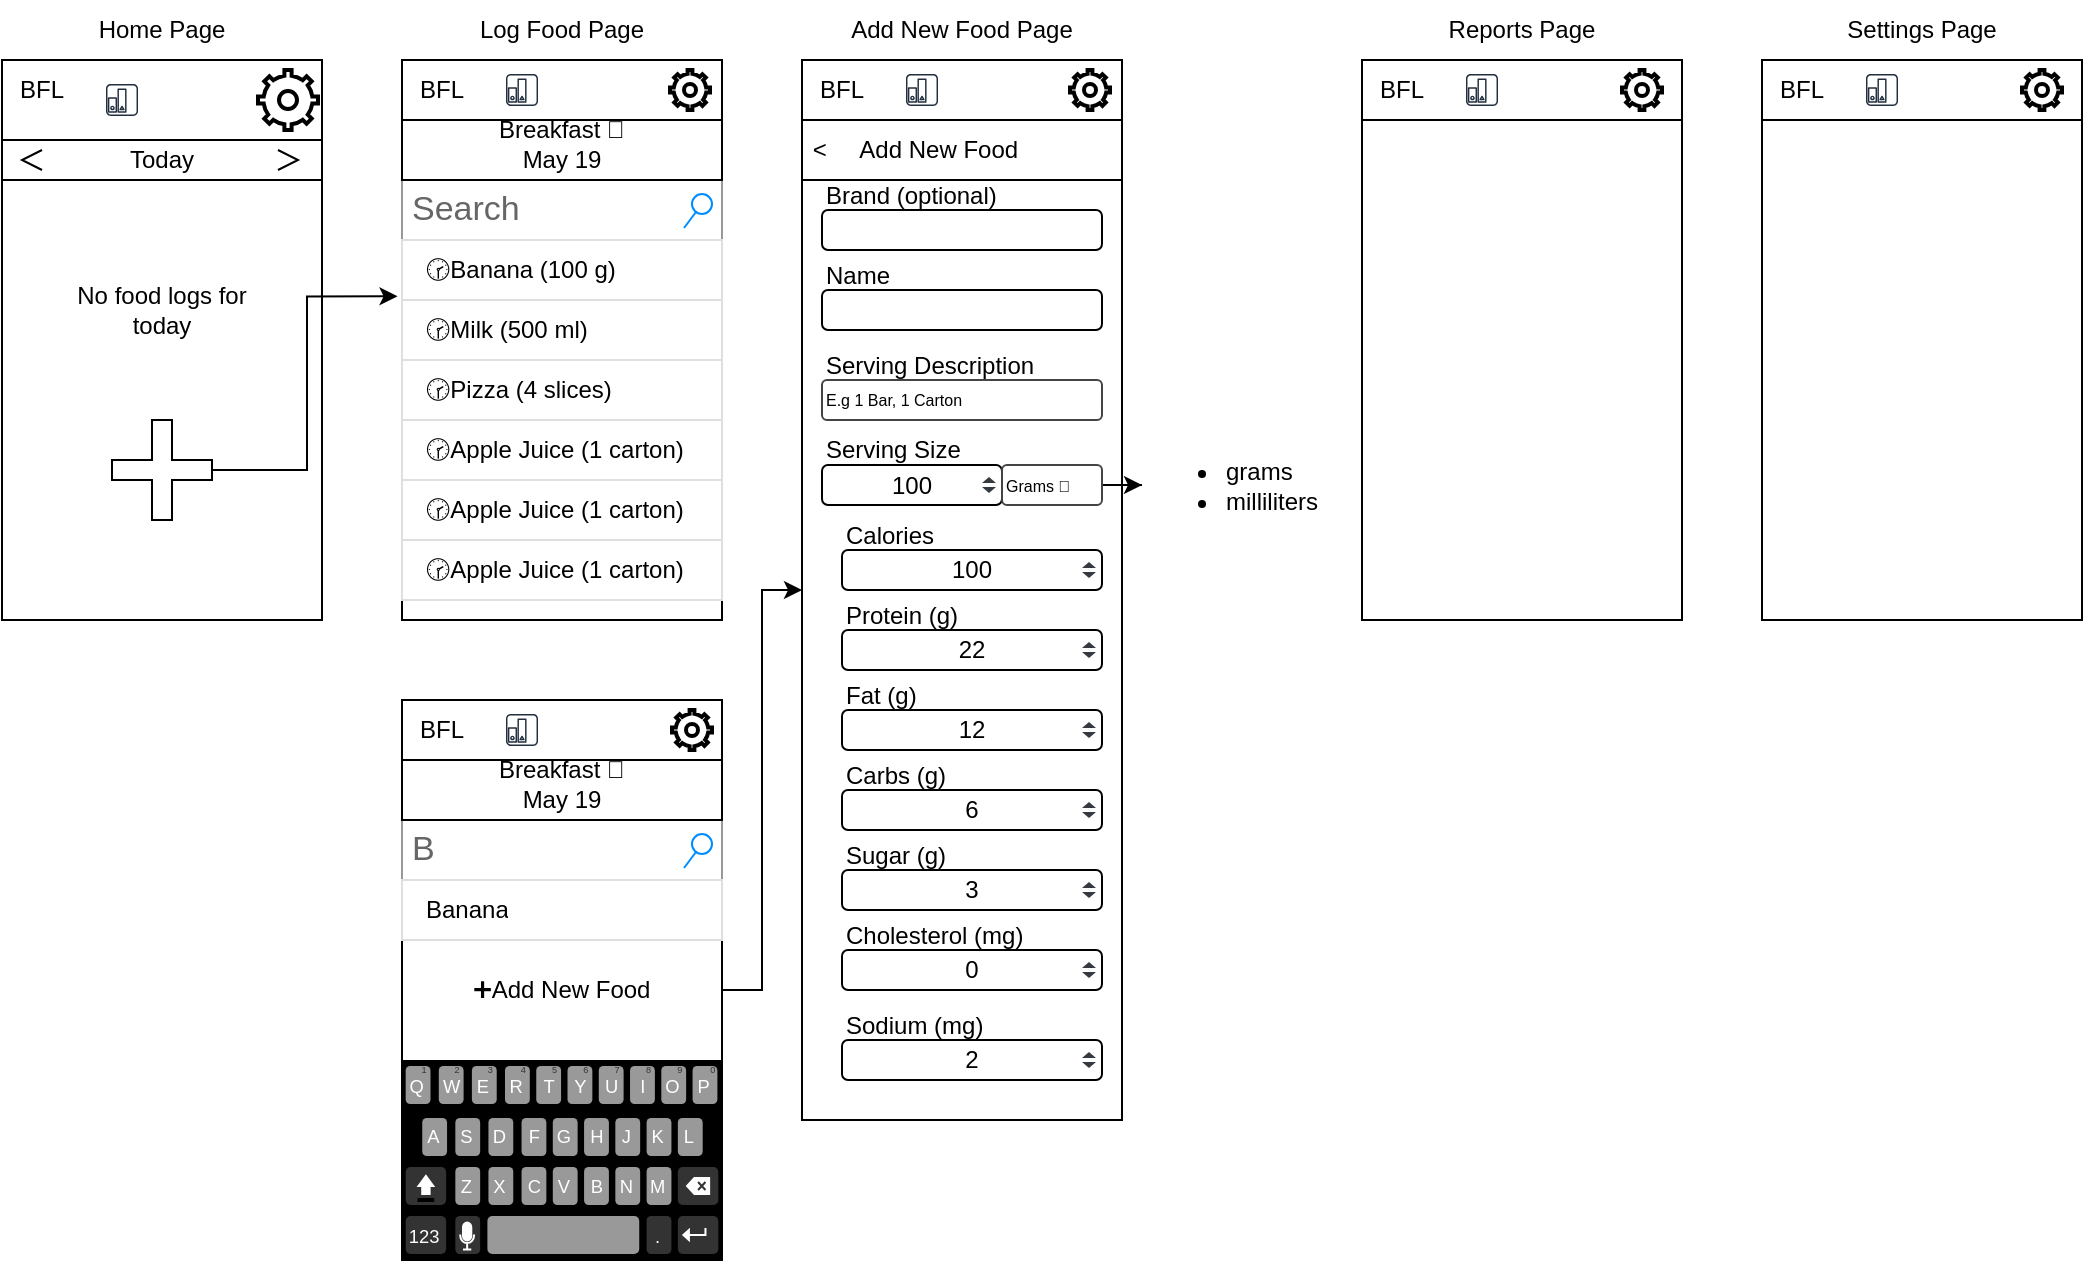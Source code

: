<mxfile version="26.2.9">
  <diagram name="Page-1" id="NwJZEkm6zoyf0KhG3ohw">
    <mxGraphModel dx="1354" dy="1007" grid="1" gridSize="10" guides="1" tooltips="1" connect="1" arrows="1" fold="1" page="1" pageScale="1" pageWidth="850" pageHeight="1100" math="0" shadow="0">
      <root>
        <mxCell id="0" />
        <mxCell id="1" parent="0" />
        <mxCell id="FZFN_ivKoZWH-NBg14Uj-1" value="" style="rounded=0;whiteSpace=wrap;html=1;" vertex="1" parent="1">
          <mxGeometry x="40" y="40" width="160" height="280" as="geometry" />
        </mxCell>
        <mxCell id="FZFN_ivKoZWH-NBg14Uj-6" value="" style="rounded=0;whiteSpace=wrap;html=1;strokeColor=default;" vertex="1" parent="1">
          <mxGeometry x="40" y="40" width="160" height="40" as="geometry" />
        </mxCell>
        <mxCell id="FZFN_ivKoZWH-NBg14Uj-7" value="" style="rounded=0;whiteSpace=wrap;html=1;" vertex="1" parent="1">
          <mxGeometry x="40" y="80" width="160" height="20" as="geometry" />
        </mxCell>
        <mxCell id="FZFN_ivKoZWH-NBg14Uj-117" value="" style="edgeStyle=orthogonalEdgeStyle;rounded=0;orthogonalLoop=1;jettySize=auto;html=1;entryX=-0.014;entryY=0.422;entryDx=0;entryDy=0;entryPerimeter=0;" edge="1" parent="1" source="FZFN_ivKoZWH-NBg14Uj-10" target="FZFN_ivKoZWH-NBg14Uj-103">
          <mxGeometry relative="1" as="geometry" />
        </mxCell>
        <mxCell id="FZFN_ivKoZWH-NBg14Uj-10" value="" style="shape=cross;whiteSpace=wrap;html=1;fillColor=light-dark(#FFFFFF,#FFFFFF);" vertex="1" parent="1">
          <mxGeometry x="95" y="220" width="50" height="50" as="geometry" />
        </mxCell>
        <mxCell id="FZFN_ivKoZWH-NBg14Uj-15" value="" style="shape=cross;whiteSpace=wrap;html=1;fillColor=light-dark(#FFFFFF,#FFFFFF);strokeColor=none;" vertex="1" parent="1">
          <mxGeometry x="130" y="50" width="20" height="20" as="geometry" />
        </mxCell>
        <mxCell id="FZFN_ivKoZWH-NBg14Uj-18" value="" style="html=1;shadow=0;dashed=0;align=center;verticalAlign=middle;shape=mxgraph.arrows2.arrow;dy=0;dx=30;notch=20;fillColor=light-dark(#FFFFFF,#FFFFFF);" vertex="1" parent="1">
          <mxGeometry x="178" y="85" width="10" height="10" as="geometry" />
        </mxCell>
        <mxCell id="FZFN_ivKoZWH-NBg14Uj-19" value="" style="html=1;shadow=0;dashed=0;align=center;verticalAlign=middle;shape=mxgraph.arrows2.arrow;dy=0;dx=30;notch=20;fillColor=light-dark(#FFFFFF,#FFFFFF);flipH=1;" vertex="1" parent="1">
          <mxGeometry x="50" y="85" width="10" height="10" as="geometry" />
        </mxCell>
        <mxCell id="FZFN_ivKoZWH-NBg14Uj-20" value="Today" style="text;html=1;align=center;verticalAlign=middle;whiteSpace=wrap;rounded=0;" vertex="1" parent="1">
          <mxGeometry x="85" y="80" width="70" height="20" as="geometry" />
        </mxCell>
        <mxCell id="FZFN_ivKoZWH-NBg14Uj-21" value="Home Page" style="text;html=1;align=center;verticalAlign=middle;whiteSpace=wrap;rounded=0;" vertex="1" parent="1">
          <mxGeometry x="40" y="10" width="160" height="30" as="geometry" />
        </mxCell>
        <mxCell id="FZFN_ivKoZWH-NBg14Uj-36" value="No food logs for today" style="text;html=1;align=center;verticalAlign=middle;whiteSpace=wrap;rounded=0;" vertex="1" parent="1">
          <mxGeometry x="70" y="140" width="100" height="50" as="geometry" />
        </mxCell>
        <mxCell id="FZFN_ivKoZWH-NBg14Uj-43" value="" style="html=1;verticalLabelPosition=bottom;align=center;labelBackgroundColor=#ffffff;verticalAlign=top;strokeWidth=2;strokeColor=default;shadow=0;dashed=0;shape=mxgraph.ios7.icons.settings;" vertex="1" parent="1">
          <mxGeometry x="168" y="45" width="30" height="30" as="geometry" />
        </mxCell>
        <mxCell id="FZFN_ivKoZWH-NBg14Uj-103" value="" style="rounded=0;whiteSpace=wrap;html=1;" vertex="1" parent="1">
          <mxGeometry x="240" y="40" width="160" height="280" as="geometry" />
        </mxCell>
        <mxCell id="FZFN_ivKoZWH-NBg14Uj-104" value="" style="rounded=0;whiteSpace=wrap;html=1;" vertex="1" parent="1">
          <mxGeometry x="240" y="40" width="160" height="30" as="geometry" />
        </mxCell>
        <mxCell id="FZFN_ivKoZWH-NBg14Uj-105" value="BFL" style="text;html=1;align=center;verticalAlign=middle;whiteSpace=wrap;rounded=0;" vertex="1" parent="1">
          <mxGeometry x="240" y="40" width="40" height="30" as="geometry" />
        </mxCell>
        <mxCell id="FZFN_ivKoZWH-NBg14Uj-107" value="Search" style="strokeWidth=1;shadow=0;dashed=0;align=center;html=1;shape=mxgraph.mockup.forms.searchBox;strokeColor=#999999;mainText=;strokeColor2=#008cff;fontColor=#666666;fontSize=17;align=left;spacingLeft=3;whiteSpace=wrap;" vertex="1" parent="1">
          <mxGeometry x="240" y="100" width="160" height="30" as="geometry" />
        </mxCell>
        <mxCell id="FZFN_ivKoZWH-NBg14Uj-110" value="" style="html=1;verticalLabelPosition=bottom;align=center;labelBackgroundColor=#ffffff;verticalAlign=top;strokeWidth=2;strokeColor=default;shadow=0;dashed=0;shape=mxgraph.ios7.icons.settings;" vertex="1" parent="1">
          <mxGeometry x="374" y="45" width="20" height="20" as="geometry" />
        </mxCell>
        <mxCell id="FZFN_ivKoZWH-NBg14Uj-111" value="" style="swimlane;fontStyle=0;childLayout=stackLayout;horizontal=1;startSize=0;horizontalStack=0;resizeParent=1;resizeParentMax=0;resizeLast=0;collapsible=0;marginBottom=0;whiteSpace=wrap;html=1;strokeColor=none;fillColor=none;" vertex="1" parent="1">
          <mxGeometry x="240" y="130" width="160" height="180" as="geometry" />
        </mxCell>
        <mxCell id="FZFN_ivKoZWH-NBg14Uj-113" value="🕝Banana (100 g)" style="text;strokeColor=#DFDFDF;fillColor=#FFFFFF;align=left;verticalAlign=middle;spacingLeft=10;spacingRight=10;overflow=hidden;points=[[0,0.5],[1,0.5]];portConstraint=eastwest;rotatable=0;whiteSpace=wrap;html=1;rSize=5;fontColor=#000000;" vertex="1" parent="FZFN_ivKoZWH-NBg14Uj-111">
          <mxGeometry width="160" height="30" as="geometry" />
        </mxCell>
        <mxCell id="FZFN_ivKoZWH-NBg14Uj-114" value="🕝Milk (500 ml)" style="text;strokeColor=#DFDFDF;fillColor=#FFFFFF;align=left;verticalAlign=middle;spacingLeft=10;spacingRight=10;overflow=hidden;points=[[0,0.5],[1,0.5]];portConstraint=eastwest;rotatable=0;whiteSpace=wrap;html=1;rSize=5;fontColor=#000000;" vertex="1" parent="FZFN_ivKoZWH-NBg14Uj-111">
          <mxGeometry y="30" width="160" height="30" as="geometry" />
        </mxCell>
        <mxCell id="FZFN_ivKoZWH-NBg14Uj-115" value="🕝Pizza (4 slices)" style="text;strokeColor=#DFDFDF;fillColor=#FFFFFF;align=left;verticalAlign=middle;spacingLeft=10;spacingRight=10;overflow=hidden;points=[[0,0.5],[1,0.5]];portConstraint=eastwest;rotatable=0;whiteSpace=wrap;html=1;rSize=5;fontColor=#000000;" vertex="1" parent="FZFN_ivKoZWH-NBg14Uj-111">
          <mxGeometry y="60" width="160" height="30" as="geometry" />
        </mxCell>
        <mxCell id="FZFN_ivKoZWH-NBg14Uj-132" value="🕝Apple Juice (1 carton)" style="text;strokeColor=#DFDFDF;fillColor=#FFFFFF;align=left;verticalAlign=middle;spacingLeft=10;spacingRight=10;overflow=hidden;points=[[0,0.5],[1,0.5]];portConstraint=eastwest;rotatable=0;whiteSpace=wrap;html=1;rSize=5;fontColor=#000000;" vertex="1" parent="FZFN_ivKoZWH-NBg14Uj-111">
          <mxGeometry y="90" width="160" height="30" as="geometry" />
        </mxCell>
        <mxCell id="FZFN_ivKoZWH-NBg14Uj-133" value="🕝Apple Juice (1 carton)" style="text;strokeColor=#DFDFDF;fillColor=#FFFFFF;align=left;verticalAlign=middle;spacingLeft=10;spacingRight=10;overflow=hidden;points=[[0,0.5],[1,0.5]];portConstraint=eastwest;rotatable=0;whiteSpace=wrap;html=1;rSize=5;fontColor=#000000;" vertex="1" parent="FZFN_ivKoZWH-NBg14Uj-111">
          <mxGeometry y="120" width="160" height="30" as="geometry" />
        </mxCell>
        <mxCell id="FZFN_ivKoZWH-NBg14Uj-134" value="🕝Apple Juice (1 carton)" style="text;strokeColor=#DFDFDF;fillColor=#FFFFFF;align=left;verticalAlign=middle;spacingLeft=10;spacingRight=10;overflow=hidden;points=[[0,0.5],[1,0.5]];portConstraint=eastwest;rotatable=0;whiteSpace=wrap;html=1;rSize=5;fontColor=#000000;" vertex="1" parent="FZFN_ivKoZWH-NBg14Uj-111">
          <mxGeometry y="150" width="160" height="30" as="geometry" />
        </mxCell>
        <mxCell id="FZFN_ivKoZWH-NBg14Uj-118" value="" style="rounded=0;whiteSpace=wrap;html=1;" vertex="1" parent="1">
          <mxGeometry x="240" y="360" width="160" height="280" as="geometry" />
        </mxCell>
        <mxCell id="FZFN_ivKoZWH-NBg14Uj-122" value="B" style="strokeWidth=1;shadow=0;dashed=0;align=center;html=1;shape=mxgraph.mockup.forms.searchBox;strokeColor=#999999;mainText=;strokeColor2=#008cff;fontColor=#666666;fontSize=17;align=left;spacingLeft=3;whiteSpace=wrap;" vertex="1" parent="1">
          <mxGeometry x="240" y="420" width="160" height="30" as="geometry" />
        </mxCell>
        <mxCell id="FZFN_ivKoZWH-NBg14Uj-131" value="" style="verticalLabelPosition=bottom;verticalAlign=top;html=1;shadow=0;dashed=0;strokeWidth=1;shape=mxgraph.android.keyboard;sketch=0;" vertex="1" parent="1">
          <mxGeometry x="240" y="540" width="160" height="100" as="geometry" />
        </mxCell>
        <mxCell id="FZFN_ivKoZWH-NBg14Uj-138" value="Banana" style="text;strokeColor=#DFDFDF;fillColor=#FFFFFF;align=left;verticalAlign=middle;spacingLeft=10;spacingRight=10;overflow=hidden;points=[[0,0.5],[1,0.5]];portConstraint=eastwest;rotatable=0;whiteSpace=wrap;html=1;rSize=5;fontColor=#000000;" vertex="1" parent="1">
          <mxGeometry x="240" y="450" width="160" height="30" as="geometry" />
        </mxCell>
        <mxCell id="FZFN_ivKoZWH-NBg14Uj-224" value="" style="edgeStyle=orthogonalEdgeStyle;rounded=0;orthogonalLoop=1;jettySize=auto;html=1;" edge="1" parent="1" source="FZFN_ivKoZWH-NBg14Uj-140" target="FZFN_ivKoZWH-NBg14Uj-177">
          <mxGeometry relative="1" as="geometry" />
        </mxCell>
        <mxCell id="FZFN_ivKoZWH-NBg14Uj-140" value="➕Add New Food" style="text;html=1;align=center;verticalAlign=middle;whiteSpace=wrap;rounded=0;" vertex="1" parent="1">
          <mxGeometry x="240" y="490" width="160" height="30" as="geometry" />
        </mxCell>
        <mxCell id="FZFN_ivKoZWH-NBg14Uj-141" value="" style="rounded=0;whiteSpace=wrap;html=1;" vertex="1" parent="1">
          <mxGeometry x="240" y="70" width="160" height="30" as="geometry" />
        </mxCell>
        <mxCell id="FZFN_ivKoZWH-NBg14Uj-144" value="May 19" style="text;html=1;align=center;verticalAlign=middle;whiteSpace=wrap;rounded=0;" vertex="1" parent="1">
          <mxGeometry x="240" y="85" width="160" height="10" as="geometry" />
        </mxCell>
        <mxCell id="FZFN_ivKoZWH-NBg14Uj-145" value="Breakfast 🔻" style="text;html=1;align=center;verticalAlign=middle;whiteSpace=wrap;rounded=0;" vertex="1" parent="1">
          <mxGeometry x="240" y="70" width="160" height="10" as="geometry" />
        </mxCell>
        <mxCell id="FZFN_ivKoZWH-NBg14Uj-146" value="BFL" style="text;html=1;align=center;verticalAlign=middle;whiteSpace=wrap;rounded=0;fontColor=light-dark(#000000,#66B2FF);" vertex="1" parent="1">
          <mxGeometry x="40" y="40" width="40" height="30" as="geometry" />
        </mxCell>
        <mxCell id="FZFN_ivKoZWH-NBg14Uj-147" value="" style="sketch=0;outlineConnect=0;fontColor=#232F3E;gradientColor=none;strokeColor=light-dark(#232F3E, #ffffff);fillColor=#ffffff;dashed=0;verticalLabelPosition=bottom;verticalAlign=top;align=center;html=1;fontSize=12;fontStyle=0;aspect=fixed;shape=mxgraph.aws4.resourceIcon;resIcon=mxgraph.aws4.reported_state;" vertex="1" parent="1">
          <mxGeometry x="290" y="45" width="20" height="20" as="geometry" />
        </mxCell>
        <mxCell id="FZFN_ivKoZWH-NBg14Uj-148" value="" style="sketch=0;outlineConnect=0;fontColor=#232F3E;gradientColor=none;strokeColor=light-dark(#232F3E,#FFFFFF);fillColor=#ffffff;dashed=0;verticalLabelPosition=bottom;verticalAlign=top;align=center;html=1;fontSize=12;fontStyle=0;aspect=fixed;shape=mxgraph.aws4.resourceIcon;resIcon=mxgraph.aws4.reported_state;" vertex="1" parent="1">
          <mxGeometry x="90" y="50" width="20" height="20" as="geometry" />
        </mxCell>
        <mxCell id="FZFN_ivKoZWH-NBg14Uj-150" value="" style="shape=cross;whiteSpace=wrap;html=1;fillColor=light-dark(#FFFFFF,#66B2FF);strokeColor=none;" vertex="1" parent="1">
          <mxGeometry x="330" y="45" width="20" height="20" as="geometry" />
        </mxCell>
        <mxCell id="FZFN_ivKoZWH-NBg14Uj-152" value="" style="rounded=0;whiteSpace=wrap;html=1;" vertex="1" parent="1">
          <mxGeometry x="240" y="360" width="160" height="30" as="geometry" />
        </mxCell>
        <mxCell id="FZFN_ivKoZWH-NBg14Uj-153" value="BFL" style="text;html=1;align=center;verticalAlign=middle;whiteSpace=wrap;rounded=0;" vertex="1" parent="1">
          <mxGeometry x="240" y="360" width="40" height="30" as="geometry" />
        </mxCell>
        <mxCell id="FZFN_ivKoZWH-NBg14Uj-154" value="" style="html=1;verticalLabelPosition=bottom;align=center;labelBackgroundColor=#ffffff;verticalAlign=top;strokeWidth=2;strokeColor=default;shadow=0;dashed=0;shape=mxgraph.ios7.icons.settings;" vertex="1" parent="1">
          <mxGeometry x="375" y="365" width="20" height="20" as="geometry" />
        </mxCell>
        <mxCell id="FZFN_ivKoZWH-NBg14Uj-155" value="" style="sketch=0;outlineConnect=0;fontColor=#232F3E;gradientColor=none;strokeColor=light-dark(#232F3E,#FFFFFF);fillColor=#ffffff;dashed=0;verticalLabelPosition=bottom;verticalAlign=top;align=center;html=1;fontSize=12;fontStyle=0;aspect=fixed;shape=mxgraph.aws4.resourceIcon;resIcon=mxgraph.aws4.reported_state;" vertex="1" parent="1">
          <mxGeometry x="290" y="365" width="20" height="20" as="geometry" />
        </mxCell>
        <mxCell id="FZFN_ivKoZWH-NBg14Uj-156" value="" style="shape=cross;whiteSpace=wrap;html=1;fillColor=light-dark(#FFFFFF,#66B2FF);strokeColor=none;" vertex="1" parent="1">
          <mxGeometry x="330" y="365" width="20" height="20" as="geometry" />
        </mxCell>
        <mxCell id="FZFN_ivKoZWH-NBg14Uj-157" value="" style="rounded=0;whiteSpace=wrap;html=1;" vertex="1" parent="1">
          <mxGeometry x="240" y="390" width="160" height="30" as="geometry" />
        </mxCell>
        <mxCell id="FZFN_ivKoZWH-NBg14Uj-158" value="May 19" style="text;html=1;align=center;verticalAlign=middle;whiteSpace=wrap;rounded=0;" vertex="1" parent="1">
          <mxGeometry x="240" y="405" width="160" height="10" as="geometry" />
        </mxCell>
        <mxCell id="FZFN_ivKoZWH-NBg14Uj-159" value="Breakfast 🔻" style="text;html=1;align=center;verticalAlign=middle;whiteSpace=wrap;rounded=0;" vertex="1" parent="1">
          <mxGeometry x="240" y="390" width="160" height="10" as="geometry" />
        </mxCell>
        <mxCell id="FZFN_ivKoZWH-NBg14Uj-177" value="" style="rounded=0;whiteSpace=wrap;html=1;" vertex="1" parent="1">
          <mxGeometry x="440" y="40" width="160" height="530" as="geometry" />
        </mxCell>
        <mxCell id="FZFN_ivKoZWH-NBg14Uj-178" value="" style="rounded=0;whiteSpace=wrap;html=1;" vertex="1" parent="1">
          <mxGeometry x="440" y="40" width="160" height="30" as="geometry" />
        </mxCell>
        <mxCell id="FZFN_ivKoZWH-NBg14Uj-179" value="BFL" style="text;html=1;align=center;verticalAlign=middle;whiteSpace=wrap;rounded=0;" vertex="1" parent="1">
          <mxGeometry x="440" y="40" width="40" height="30" as="geometry" />
        </mxCell>
        <mxCell id="FZFN_ivKoZWH-NBg14Uj-181" value="" style="html=1;verticalLabelPosition=bottom;align=center;labelBackgroundColor=#ffffff;verticalAlign=top;strokeWidth=2;strokeColor=default;shadow=0;dashed=0;shape=mxgraph.ios7.icons.settings;" vertex="1" parent="1">
          <mxGeometry x="574" y="45" width="20" height="20" as="geometry" />
        </mxCell>
        <mxCell id="FZFN_ivKoZWH-NBg14Uj-189" value="&amp;nbsp;&amp;lt;&amp;nbsp;&lt;span style=&quot;white-space: pre;&quot;&gt;&#x9;&lt;/span&gt;Add New Food" style="rounded=0;whiteSpace=wrap;html=1;align=left;" vertex="1" parent="1">
          <mxGeometry x="440" y="70" width="160" height="30" as="geometry" />
        </mxCell>
        <mxCell id="FZFN_ivKoZWH-NBg14Uj-192" value="" style="sketch=0;outlineConnect=0;fontColor=#232F3E;gradientColor=none;strokeColor=light-dark(#232F3E,#FFFFFF);fillColor=#ffffff;dashed=0;verticalLabelPosition=bottom;verticalAlign=top;align=center;html=1;fontSize=12;fontStyle=0;aspect=fixed;shape=mxgraph.aws4.resourceIcon;resIcon=mxgraph.aws4.reported_state;" vertex="1" parent="1">
          <mxGeometry x="490" y="45" width="20" height="20" as="geometry" />
        </mxCell>
        <mxCell id="FZFN_ivKoZWH-NBg14Uj-193" value="" style="shape=cross;whiteSpace=wrap;html=1;fillColor=light-dark(#FFFFFF,#66B2FF);strokeColor=none;" vertex="1" parent="1">
          <mxGeometry x="530" y="45" width="20" height="20" as="geometry" />
        </mxCell>
        <mxCell id="FZFN_ivKoZWH-NBg14Uj-197" value="Log Food Page" style="text;html=1;align=center;verticalAlign=middle;whiteSpace=wrap;rounded=0;" vertex="1" parent="1">
          <mxGeometry x="240" y="10" width="160" height="30" as="geometry" />
        </mxCell>
        <mxCell id="FZFN_ivKoZWH-NBg14Uj-199" value="Add New Food Page" style="text;html=1;align=center;verticalAlign=middle;whiteSpace=wrap;rounded=0;" vertex="1" parent="1">
          <mxGeometry x="440" y="10" width="160" height="30" as="geometry" />
        </mxCell>
        <mxCell id="FZFN_ivKoZWH-NBg14Uj-206" value="Name" style="text;html=1;align=left;verticalAlign=middle;whiteSpace=wrap;rounded=0;" vertex="1" parent="1">
          <mxGeometry x="450" y="140" width="140" height="15" as="geometry" />
        </mxCell>
        <mxCell id="FZFN_ivKoZWH-NBg14Uj-207" value="E.g 1 Bar, 1 Carton" style="strokeWidth=1;html=1;shadow=0;dashed=0;shape=mxgraph.ios.iTextInput;strokeColor=#444444;buttonText=;fontSize=8;whiteSpace=wrap;align=left;" vertex="1" parent="1">
          <mxGeometry x="450" y="200" width="140" height="20" as="geometry" />
        </mxCell>
        <mxCell id="FZFN_ivKoZWH-NBg14Uj-209" value="" style="rounded=1;whiteSpace=wrap;html=1;" vertex="1" parent="1">
          <mxGeometry x="450" y="155" width="140" height="20" as="geometry" />
        </mxCell>
        <mxCell id="FZFN_ivKoZWH-NBg14Uj-214" value="Brand (optional)" style="text;html=1;align=left;verticalAlign=middle;whiteSpace=wrap;rounded=0;" vertex="1" parent="1">
          <mxGeometry x="450" y="100" width="140" height="15" as="geometry" />
        </mxCell>
        <mxCell id="FZFN_ivKoZWH-NBg14Uj-215" value="" style="rounded=1;whiteSpace=wrap;html=1;" vertex="1" parent="1">
          <mxGeometry x="450" y="115" width="140" height="20" as="geometry" />
        </mxCell>
        <mxCell id="FZFN_ivKoZWH-NBg14Uj-216" value="Serving Description" style="text;html=1;align=left;verticalAlign=middle;whiteSpace=wrap;rounded=0;" vertex="1" parent="1">
          <mxGeometry x="450" y="185" width="140" height="15" as="geometry" />
        </mxCell>
        <mxCell id="FZFN_ivKoZWH-NBg14Uj-217" value="Serving Size" style="text;html=1;align=left;verticalAlign=middle;whiteSpace=wrap;rounded=0;" vertex="1" parent="1">
          <mxGeometry x="450" y="227.5" width="140" height="15" as="geometry" />
        </mxCell>
        <mxCell id="FZFN_ivKoZWH-NBg14Uj-218" value="100" style="rounded=1;whiteSpace=wrap;html=1;" vertex="1" parent="1">
          <mxGeometry x="450" y="242.5" width="90" height="20" as="geometry" />
        </mxCell>
        <mxCell id="FZFN_ivKoZWH-NBg14Uj-286" value="" style="edgeStyle=orthogonalEdgeStyle;rounded=0;orthogonalLoop=1;jettySize=auto;html=1;" edge="1" parent="1" source="FZFN_ivKoZWH-NBg14Uj-223" target="FZFN_ivKoZWH-NBg14Uj-285">
          <mxGeometry relative="1" as="geometry" />
        </mxCell>
        <mxCell id="FZFN_ivKoZWH-NBg14Uj-223" value="Grams 🔻" style="strokeWidth=1;html=1;shadow=0;dashed=0;shape=mxgraph.ios.iTextInput;strokeColor=#444444;buttonText=;fontSize=8;whiteSpace=wrap;align=left;" vertex="1" parent="1">
          <mxGeometry x="540" y="242.5" width="50" height="20" as="geometry" />
        </mxCell>
        <mxCell id="FZFN_ivKoZWH-NBg14Uj-229" value="" style="shape=triangle;direction=south;fillColor=#343A40;strokeColor=none;perimeter=none;" vertex="1" parent="1">
          <mxGeometry x="530" y="253.5" width="7" height="3" as="geometry" />
        </mxCell>
        <mxCell id="FZFN_ivKoZWH-NBg14Uj-230" value="" style="shape=triangle;direction=north;fillColor=#343A40;strokeColor=none;perimeter=none;" vertex="1" parent="1">
          <mxGeometry x="530" y="248.5" width="7" height="3" as="geometry" />
        </mxCell>
        <mxCell id="FZFN_ivKoZWH-NBg14Uj-233" value="Calories" style="text;html=1;align=left;verticalAlign=middle;whiteSpace=wrap;rounded=0;" vertex="1" parent="1">
          <mxGeometry x="460" y="270" width="130" height="15" as="geometry" />
        </mxCell>
        <mxCell id="FZFN_ivKoZWH-NBg14Uj-234" value="100" style="rounded=1;whiteSpace=wrap;html=1;align=center;" vertex="1" parent="1">
          <mxGeometry x="460" y="285" width="130" height="20" as="geometry" />
        </mxCell>
        <mxCell id="FZFN_ivKoZWH-NBg14Uj-237" value="" style="shape=triangle;direction=south;fillColor=#343A40;strokeColor=none;perimeter=none;" vertex="1" parent="1">
          <mxGeometry x="580" y="296" width="7" height="3" as="geometry" />
        </mxCell>
        <mxCell id="FZFN_ivKoZWH-NBg14Uj-238" value="" style="shape=triangle;direction=north;fillColor=#343A40;strokeColor=none;perimeter=none;" vertex="1" parent="1">
          <mxGeometry x="580" y="291" width="7" height="3" as="geometry" />
        </mxCell>
        <mxCell id="FZFN_ivKoZWH-NBg14Uj-241" value="Protein (g)" style="text;html=1;align=left;verticalAlign=middle;whiteSpace=wrap;rounded=0;" vertex="1" parent="1">
          <mxGeometry x="460" y="310" width="130" height="15" as="geometry" />
        </mxCell>
        <mxCell id="FZFN_ivKoZWH-NBg14Uj-242" value="22" style="rounded=1;whiteSpace=wrap;html=1;align=center;" vertex="1" parent="1">
          <mxGeometry x="460" y="325" width="130" height="20" as="geometry" />
        </mxCell>
        <mxCell id="FZFN_ivKoZWH-NBg14Uj-243" value="" style="shape=triangle;direction=south;fillColor=#343A40;strokeColor=none;perimeter=none;" vertex="1" parent="1">
          <mxGeometry x="580" y="336" width="7" height="3" as="geometry" />
        </mxCell>
        <mxCell id="FZFN_ivKoZWH-NBg14Uj-244" value="" style="shape=triangle;direction=north;fillColor=#343A40;strokeColor=none;perimeter=none;" vertex="1" parent="1">
          <mxGeometry x="580" y="331" width="7" height="3" as="geometry" />
        </mxCell>
        <mxCell id="FZFN_ivKoZWH-NBg14Uj-245" value="Fat (g)" style="text;html=1;align=left;verticalAlign=middle;whiteSpace=wrap;rounded=0;" vertex="1" parent="1">
          <mxGeometry x="460" y="350" width="130" height="15" as="geometry" />
        </mxCell>
        <mxCell id="FZFN_ivKoZWH-NBg14Uj-246" value="12" style="rounded=1;whiteSpace=wrap;html=1;align=center;" vertex="1" parent="1">
          <mxGeometry x="460" y="365" width="130" height="20" as="geometry" />
        </mxCell>
        <mxCell id="FZFN_ivKoZWH-NBg14Uj-247" value="" style="shape=triangle;direction=south;fillColor=#343A40;strokeColor=none;perimeter=none;" vertex="1" parent="1">
          <mxGeometry x="580" y="376" width="7" height="3" as="geometry" />
        </mxCell>
        <mxCell id="FZFN_ivKoZWH-NBg14Uj-248" value="" style="shape=triangle;direction=north;fillColor=#343A40;strokeColor=none;perimeter=none;" vertex="1" parent="1">
          <mxGeometry x="580" y="371" width="7" height="3" as="geometry" />
        </mxCell>
        <mxCell id="FZFN_ivKoZWH-NBg14Uj-249" value="Carbs (g)" style="text;html=1;align=left;verticalAlign=middle;whiteSpace=wrap;rounded=0;" vertex="1" parent="1">
          <mxGeometry x="460" y="390" width="130" height="15" as="geometry" />
        </mxCell>
        <mxCell id="FZFN_ivKoZWH-NBg14Uj-250" value="6" style="rounded=1;whiteSpace=wrap;html=1;align=center;" vertex="1" parent="1">
          <mxGeometry x="460" y="405" width="130" height="20" as="geometry" />
        </mxCell>
        <mxCell id="FZFN_ivKoZWH-NBg14Uj-251" value="" style="shape=triangle;direction=south;fillColor=#343A40;strokeColor=none;perimeter=none;" vertex="1" parent="1">
          <mxGeometry x="580" y="416" width="7" height="3" as="geometry" />
        </mxCell>
        <mxCell id="FZFN_ivKoZWH-NBg14Uj-252" value="" style="shape=triangle;direction=north;fillColor=#343A40;strokeColor=none;perimeter=none;" vertex="1" parent="1">
          <mxGeometry x="580" y="411" width="7" height="3" as="geometry" />
        </mxCell>
        <mxCell id="FZFN_ivKoZWH-NBg14Uj-253" value="Sugar (g)" style="text;html=1;align=left;verticalAlign=middle;whiteSpace=wrap;rounded=0;" vertex="1" parent="1">
          <mxGeometry x="460" y="430" width="130" height="15" as="geometry" />
        </mxCell>
        <mxCell id="FZFN_ivKoZWH-NBg14Uj-254" value="3" style="rounded=1;whiteSpace=wrap;html=1;align=center;" vertex="1" parent="1">
          <mxGeometry x="460" y="445" width="130" height="20" as="geometry" />
        </mxCell>
        <mxCell id="FZFN_ivKoZWH-NBg14Uj-255" value="" style="shape=triangle;direction=south;fillColor=#343A40;strokeColor=none;perimeter=none;" vertex="1" parent="1">
          <mxGeometry x="580" y="456" width="7" height="3" as="geometry" />
        </mxCell>
        <mxCell id="FZFN_ivKoZWH-NBg14Uj-256" value="" style="shape=triangle;direction=north;fillColor=#343A40;strokeColor=none;perimeter=none;" vertex="1" parent="1">
          <mxGeometry x="580" y="451" width="7" height="3" as="geometry" />
        </mxCell>
        <mxCell id="FZFN_ivKoZWH-NBg14Uj-257" value="Cholesterol (mg)" style="text;html=1;align=left;verticalAlign=middle;whiteSpace=wrap;rounded=0;" vertex="1" parent="1">
          <mxGeometry x="460" y="470" width="130" height="15" as="geometry" />
        </mxCell>
        <mxCell id="FZFN_ivKoZWH-NBg14Uj-258" value="0" style="rounded=1;whiteSpace=wrap;html=1;align=center;" vertex="1" parent="1">
          <mxGeometry x="460" y="485" width="130" height="20" as="geometry" />
        </mxCell>
        <mxCell id="FZFN_ivKoZWH-NBg14Uj-259" value="" style="shape=triangle;direction=south;fillColor=#343A40;strokeColor=none;perimeter=none;" vertex="1" parent="1">
          <mxGeometry x="580" y="496" width="7" height="3" as="geometry" />
        </mxCell>
        <mxCell id="FZFN_ivKoZWH-NBg14Uj-260" value="" style="shape=triangle;direction=north;fillColor=#343A40;strokeColor=none;perimeter=none;" vertex="1" parent="1">
          <mxGeometry x="580" y="491" width="7" height="3" as="geometry" />
        </mxCell>
        <mxCell id="FZFN_ivKoZWH-NBg14Uj-261" value="Sodium (mg)" style="text;html=1;align=left;verticalAlign=middle;whiteSpace=wrap;rounded=0;" vertex="1" parent="1">
          <mxGeometry x="460" y="515" width="130" height="15" as="geometry" />
        </mxCell>
        <mxCell id="FZFN_ivKoZWH-NBg14Uj-262" value="2" style="rounded=1;whiteSpace=wrap;html=1;align=center;" vertex="1" parent="1">
          <mxGeometry x="460" y="530" width="130" height="20" as="geometry" />
        </mxCell>
        <mxCell id="FZFN_ivKoZWH-NBg14Uj-263" value="" style="shape=triangle;direction=south;fillColor=#343A40;strokeColor=none;perimeter=none;" vertex="1" parent="1">
          <mxGeometry x="580" y="541" width="7" height="3" as="geometry" />
        </mxCell>
        <mxCell id="FZFN_ivKoZWH-NBg14Uj-264" value="" style="shape=triangle;direction=north;fillColor=#343A40;strokeColor=none;perimeter=none;" vertex="1" parent="1">
          <mxGeometry x="580" y="536" width="7" height="3" as="geometry" />
        </mxCell>
        <mxCell id="FZFN_ivKoZWH-NBg14Uj-285" value="&lt;ul&gt;&lt;li&gt;grams&lt;/li&gt;&lt;li&gt;milliliters&lt;/li&gt;&lt;/ul&gt;" style="text;strokeColor=none;fillColor=none;html=1;whiteSpace=wrap;verticalAlign=middle;overflow=hidden;" vertex="1" parent="1">
          <mxGeometry x="610" y="212.5" width="100" height="80" as="geometry" />
        </mxCell>
        <mxCell id="FZFN_ivKoZWH-NBg14Uj-289" value="" style="rounded=0;whiteSpace=wrap;html=1;" vertex="1" parent="1">
          <mxGeometry x="720" y="40" width="160" height="280" as="geometry" />
        </mxCell>
        <mxCell id="FZFN_ivKoZWH-NBg14Uj-290" value="" style="rounded=0;whiteSpace=wrap;html=1;" vertex="1" parent="1">
          <mxGeometry x="720" y="40" width="160" height="30" as="geometry" />
        </mxCell>
        <mxCell id="FZFN_ivKoZWH-NBg14Uj-291" value="BFL" style="text;html=1;align=center;verticalAlign=middle;whiteSpace=wrap;rounded=0;" vertex="1" parent="1">
          <mxGeometry x="720" y="40" width="40" height="30" as="geometry" />
        </mxCell>
        <mxCell id="FZFN_ivKoZWH-NBg14Uj-293" value="" style="html=1;verticalLabelPosition=bottom;align=center;labelBackgroundColor=#ffffff;verticalAlign=top;strokeWidth=2;strokeColor=default;shadow=0;dashed=0;shape=mxgraph.ios7.icons.settings;" vertex="1" parent="1">
          <mxGeometry x="850" y="45" width="20" height="20" as="geometry" />
        </mxCell>
        <mxCell id="FZFN_ivKoZWH-NBg14Uj-304" value="" style="sketch=0;outlineConnect=0;fontColor=light-dark(#232F3E,#66B2FF);gradientColor=none;strokeColor=light-dark(#232F3E,#3399FF);fillColor=#ffffff;dashed=0;verticalLabelPosition=bottom;verticalAlign=top;align=center;html=1;fontSize=12;fontStyle=0;aspect=fixed;shape=mxgraph.aws4.resourceIcon;resIcon=mxgraph.aws4.reported_state;" vertex="1" parent="1">
          <mxGeometry x="770" y="45" width="20" height="20" as="geometry" />
        </mxCell>
        <mxCell id="FZFN_ivKoZWH-NBg14Uj-305" value="" style="shape=cross;whiteSpace=wrap;html=1;fillColor=light-dark(#FFFFFF,#FFFFFF);strokeColor=none;" vertex="1" parent="1">
          <mxGeometry x="810" y="45" width="20" height="20" as="geometry" />
        </mxCell>
        <mxCell id="FZFN_ivKoZWH-NBg14Uj-306" value="Reports Page" style="text;html=1;align=center;verticalAlign=middle;whiteSpace=wrap;rounded=0;" vertex="1" parent="1">
          <mxGeometry x="720" y="10" width="160" height="30" as="geometry" />
        </mxCell>
        <mxCell id="FZFN_ivKoZWH-NBg14Uj-309" value="" style="rounded=0;whiteSpace=wrap;html=1;" vertex="1" parent="1">
          <mxGeometry x="920" y="40" width="160" height="280" as="geometry" />
        </mxCell>
        <mxCell id="FZFN_ivKoZWH-NBg14Uj-310" value="" style="rounded=0;whiteSpace=wrap;html=1;" vertex="1" parent="1">
          <mxGeometry x="920" y="40" width="160" height="30" as="geometry" />
        </mxCell>
        <mxCell id="FZFN_ivKoZWH-NBg14Uj-311" value="BFL" style="text;html=1;align=center;verticalAlign=middle;whiteSpace=wrap;rounded=0;" vertex="1" parent="1">
          <mxGeometry x="920" y="40" width="40" height="30" as="geometry" />
        </mxCell>
        <mxCell id="FZFN_ivKoZWH-NBg14Uj-312" value="" style="html=1;verticalLabelPosition=bottom;align=center;labelBackgroundColor=#ffffff;verticalAlign=top;strokeWidth=2;strokeColor=light-dark(#000000,#3399FF);shadow=0;dashed=0;shape=mxgraph.ios7.icons.settings;" vertex="1" parent="1">
          <mxGeometry x="1050" y="45" width="20" height="20" as="geometry" />
        </mxCell>
        <mxCell id="FZFN_ivKoZWH-NBg14Uj-313" value="" style="sketch=0;outlineConnect=0;fontColor=light-dark(#232F3E,#66B2FF);gradientColor=none;strokeColor=light-dark(#232F3E,#FFFFFF);fillColor=#ffffff;dashed=0;verticalLabelPosition=bottom;verticalAlign=top;align=center;html=1;fontSize=12;fontStyle=0;aspect=fixed;shape=mxgraph.aws4.resourceIcon;resIcon=mxgraph.aws4.reported_state;" vertex="1" parent="1">
          <mxGeometry x="970" y="45" width="20" height="20" as="geometry" />
        </mxCell>
        <mxCell id="FZFN_ivKoZWH-NBg14Uj-314" value="" style="shape=cross;whiteSpace=wrap;html=1;fillColor=light-dark(#FFFFFF,#FFFFFF);strokeColor=none;" vertex="1" parent="1">
          <mxGeometry x="1010" y="45" width="20" height="20" as="geometry" />
        </mxCell>
        <mxCell id="FZFN_ivKoZWH-NBg14Uj-315" value="Settings Page" style="text;html=1;align=center;verticalAlign=middle;whiteSpace=wrap;rounded=0;" vertex="1" parent="1">
          <mxGeometry x="920" y="10" width="160" height="30" as="geometry" />
        </mxCell>
      </root>
    </mxGraphModel>
  </diagram>
</mxfile>
